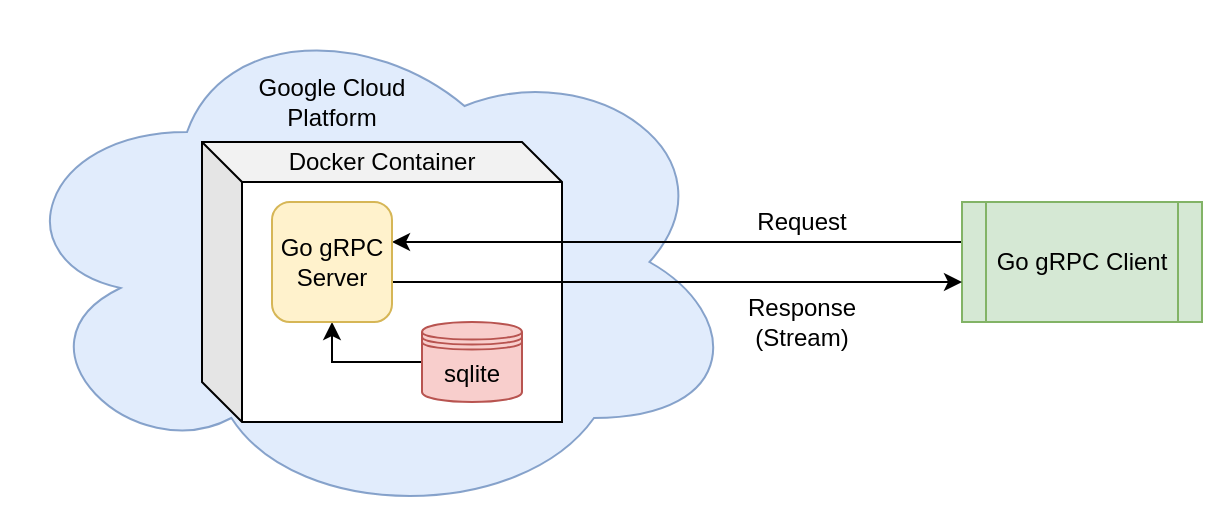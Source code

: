 <mxfile version="14.6.13" type="device"><diagram id="JkftXg8xfni2SLDbOdRk" name="Page-1"><mxGraphModel dx="763" dy="603" grid="1" gridSize="10" guides="1" tooltips="1" connect="1" arrows="1" fold="1" page="1" pageScale="1" pageWidth="850" pageHeight="1100" math="0" shadow="0"><root><mxCell id="0"/><mxCell id="1" parent="0"/><mxCell id="pDMlym1eZApNTgxG0eVz-2" value="" style="ellipse;shape=cloud;whiteSpace=wrap;html=1;fillColor=#dae8fc;strokeColor=#6c8ebf;opacity=80;" vertex="1" parent="1"><mxGeometry x="30" y="100" width="370" height="260" as="geometry"/></mxCell><mxCell id="pDMlym1eZApNTgxG0eVz-5" value="" style="shape=cube;whiteSpace=wrap;html=1;boundedLbl=1;backgroundOutline=1;darkOpacity=0.05;darkOpacity2=0.1;size=20;" vertex="1" parent="1"><mxGeometry x="130" y="170" width="180" height="140" as="geometry"/></mxCell><mxCell id="pDMlym1eZApNTgxG0eVz-11" style="edgeStyle=orthogonalEdgeStyle;rounded=0;orthogonalLoop=1;jettySize=auto;html=1;entryX=0.5;entryY=1;entryDx=0;entryDy=0;" edge="1" parent="1" source="pDMlym1eZApNTgxG0eVz-4" target="pDMlym1eZApNTgxG0eVz-1"><mxGeometry relative="1" as="geometry"/></mxCell><mxCell id="pDMlym1eZApNTgxG0eVz-4" value="sqlite" style="shape=datastore;whiteSpace=wrap;html=1;fillColor=#f8cecc;strokeColor=#b85450;" vertex="1" parent="1"><mxGeometry x="240" y="260" width="50" height="40" as="geometry"/></mxCell><mxCell id="pDMlym1eZApNTgxG0eVz-14" style="edgeStyle=orthogonalEdgeStyle;rounded=0;orthogonalLoop=1;jettySize=auto;html=1;" edge="1" parent="1" source="pDMlym1eZApNTgxG0eVz-7" target="pDMlym1eZApNTgxG0eVz-1"><mxGeometry relative="1" as="geometry"><Array as="points"><mxPoint x="370" y="220"/><mxPoint x="370" y="220"/></Array></mxGeometry></mxCell><mxCell id="pDMlym1eZApNTgxG0eVz-7" value="Go gRPC Client" style="shape=process;whiteSpace=wrap;html=1;backgroundOutline=1;fillColor=#d5e8d4;strokeColor=#82b366;" vertex="1" parent="1"><mxGeometry x="510" y="200" width="120" height="60" as="geometry"/></mxCell><mxCell id="pDMlym1eZApNTgxG0eVz-16" style="edgeStyle=orthogonalEdgeStyle;rounded=0;orthogonalLoop=1;jettySize=auto;html=1;" edge="1" parent="1" source="pDMlym1eZApNTgxG0eVz-1" target="pDMlym1eZApNTgxG0eVz-7"><mxGeometry relative="1" as="geometry"><Array as="points"><mxPoint x="370" y="240"/><mxPoint x="370" y="240"/></Array></mxGeometry></mxCell><mxCell id="pDMlym1eZApNTgxG0eVz-1" value="Go gRPC&lt;br&gt;Server" style="rounded=1;whiteSpace=wrap;html=1;fillColor=#fff2cc;strokeColor=#d6b656;perimeterSpacing=0;" vertex="1" parent="1"><mxGeometry x="165" y="200" width="60" height="60" as="geometry"/></mxCell><mxCell id="pDMlym1eZApNTgxG0eVz-8" value="Docker Container" style="text;html=1;strokeColor=none;fillColor=none;align=center;verticalAlign=middle;whiteSpace=wrap;rounded=0;" vertex="1" parent="1"><mxGeometry x="170" y="170" width="100" height="20" as="geometry"/></mxCell><mxCell id="pDMlym1eZApNTgxG0eVz-9" value="Google Cloud Platform" style="text;html=1;strokeColor=none;fillColor=none;align=center;verticalAlign=middle;whiteSpace=wrap;rounded=0;" vertex="1" parent="1"><mxGeometry x="150" y="140" width="90" height="20" as="geometry"/></mxCell><mxCell id="pDMlym1eZApNTgxG0eVz-17" value="Request" style="text;html=1;strokeColor=none;fillColor=none;align=center;verticalAlign=middle;whiteSpace=wrap;rounded=0;" vertex="1" parent="1"><mxGeometry x="410" y="200" width="40" height="20" as="geometry"/></mxCell><mxCell id="pDMlym1eZApNTgxG0eVz-18" value="Response (Stream)" style="text;html=1;strokeColor=none;fillColor=none;align=center;verticalAlign=middle;whiteSpace=wrap;rounded=0;" vertex="1" parent="1"><mxGeometry x="410" y="250" width="40" height="20" as="geometry"/></mxCell></root></mxGraphModel></diagram></mxfile>